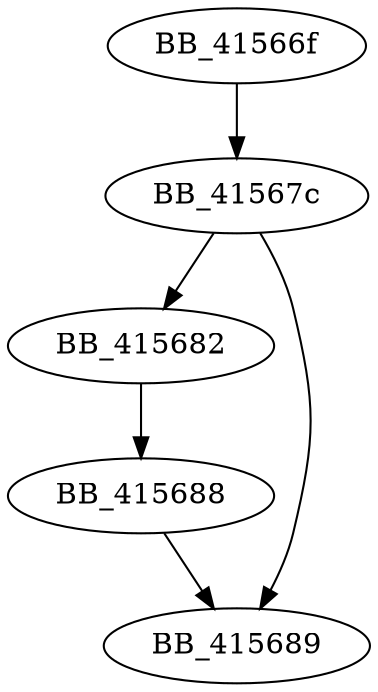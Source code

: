 DiGraph sub_41566F{
BB_41566f->BB_41567c
BB_41567c->BB_415682
BB_41567c->BB_415689
BB_415682->BB_415688
BB_415688->BB_415689
}
